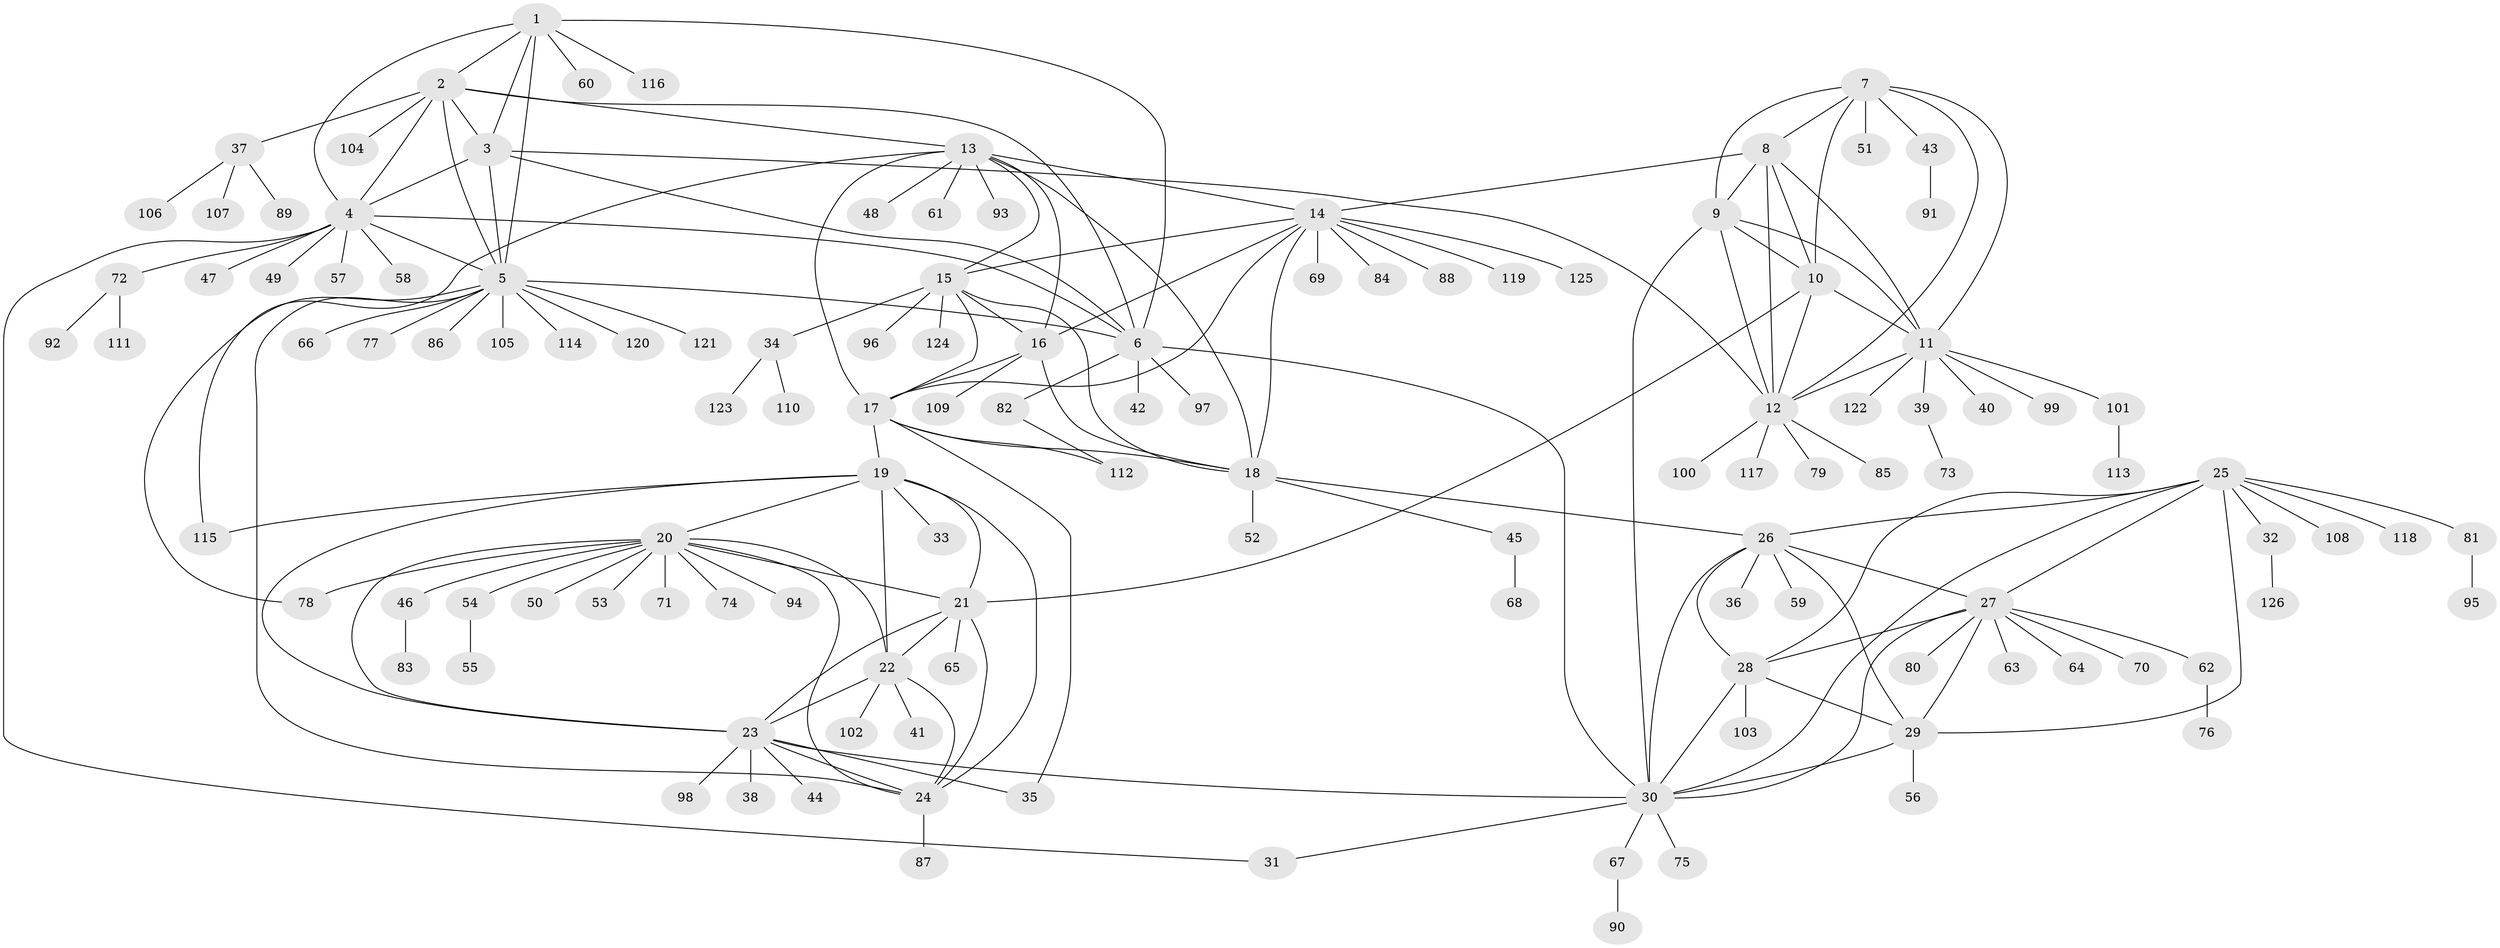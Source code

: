 // coarse degree distribution, {4: 0.06349206349206349, 13: 0.015873015873015872, 7: 0.031746031746031744, 10: 0.031746031746031744, 5: 0.031746031746031744, 9: 0.015873015873015872, 6: 0.031746031746031744, 12: 0.015873015873015872, 3: 0.031746031746031744, 2: 0.031746031746031744, 1: 0.6984126984126984}
// Generated by graph-tools (version 1.1) at 2025/19/03/04/25 18:19:50]
// undirected, 126 vertices, 186 edges
graph export_dot {
graph [start="1"]
  node [color=gray90,style=filled];
  1;
  2;
  3;
  4;
  5;
  6;
  7;
  8;
  9;
  10;
  11;
  12;
  13;
  14;
  15;
  16;
  17;
  18;
  19;
  20;
  21;
  22;
  23;
  24;
  25;
  26;
  27;
  28;
  29;
  30;
  31;
  32;
  33;
  34;
  35;
  36;
  37;
  38;
  39;
  40;
  41;
  42;
  43;
  44;
  45;
  46;
  47;
  48;
  49;
  50;
  51;
  52;
  53;
  54;
  55;
  56;
  57;
  58;
  59;
  60;
  61;
  62;
  63;
  64;
  65;
  66;
  67;
  68;
  69;
  70;
  71;
  72;
  73;
  74;
  75;
  76;
  77;
  78;
  79;
  80;
  81;
  82;
  83;
  84;
  85;
  86;
  87;
  88;
  89;
  90;
  91;
  92;
  93;
  94;
  95;
  96;
  97;
  98;
  99;
  100;
  101;
  102;
  103;
  104;
  105;
  106;
  107;
  108;
  109;
  110;
  111;
  112;
  113;
  114;
  115;
  116;
  117;
  118;
  119;
  120;
  121;
  122;
  123;
  124;
  125;
  126;
  1 -- 2;
  1 -- 3;
  1 -- 4;
  1 -- 5;
  1 -- 6;
  1 -- 60;
  1 -- 116;
  2 -- 3;
  2 -- 4;
  2 -- 5;
  2 -- 6;
  2 -- 13;
  2 -- 37;
  2 -- 104;
  3 -- 4;
  3 -- 5;
  3 -- 6;
  3 -- 12;
  4 -- 5;
  4 -- 6;
  4 -- 31;
  4 -- 47;
  4 -- 49;
  4 -- 57;
  4 -- 58;
  4 -- 72;
  5 -- 6;
  5 -- 24;
  5 -- 66;
  5 -- 77;
  5 -- 78;
  5 -- 86;
  5 -- 105;
  5 -- 114;
  5 -- 120;
  5 -- 121;
  6 -- 30;
  6 -- 42;
  6 -- 82;
  6 -- 97;
  7 -- 8;
  7 -- 9;
  7 -- 10;
  7 -- 11;
  7 -- 12;
  7 -- 43;
  7 -- 51;
  8 -- 9;
  8 -- 10;
  8 -- 11;
  8 -- 12;
  8 -- 14;
  9 -- 10;
  9 -- 11;
  9 -- 12;
  9 -- 30;
  10 -- 11;
  10 -- 12;
  10 -- 21;
  11 -- 12;
  11 -- 39;
  11 -- 40;
  11 -- 99;
  11 -- 101;
  11 -- 122;
  12 -- 79;
  12 -- 85;
  12 -- 100;
  12 -- 117;
  13 -- 14;
  13 -- 15;
  13 -- 16;
  13 -- 17;
  13 -- 18;
  13 -- 48;
  13 -- 61;
  13 -- 93;
  13 -- 115;
  14 -- 15;
  14 -- 16;
  14 -- 17;
  14 -- 18;
  14 -- 69;
  14 -- 84;
  14 -- 88;
  14 -- 119;
  14 -- 125;
  15 -- 16;
  15 -- 17;
  15 -- 18;
  15 -- 34;
  15 -- 96;
  15 -- 124;
  16 -- 17;
  16 -- 18;
  16 -- 109;
  17 -- 18;
  17 -- 19;
  17 -- 35;
  17 -- 112;
  18 -- 26;
  18 -- 45;
  18 -- 52;
  19 -- 20;
  19 -- 21;
  19 -- 22;
  19 -- 23;
  19 -- 24;
  19 -- 33;
  19 -- 115;
  20 -- 21;
  20 -- 22;
  20 -- 23;
  20 -- 24;
  20 -- 46;
  20 -- 50;
  20 -- 53;
  20 -- 54;
  20 -- 71;
  20 -- 74;
  20 -- 78;
  20 -- 94;
  21 -- 22;
  21 -- 23;
  21 -- 24;
  21 -- 65;
  22 -- 23;
  22 -- 24;
  22 -- 41;
  22 -- 102;
  23 -- 24;
  23 -- 30;
  23 -- 35;
  23 -- 38;
  23 -- 44;
  23 -- 98;
  24 -- 87;
  25 -- 26;
  25 -- 27;
  25 -- 28;
  25 -- 29;
  25 -- 30;
  25 -- 32;
  25 -- 81;
  25 -- 108;
  25 -- 118;
  26 -- 27;
  26 -- 28;
  26 -- 29;
  26 -- 30;
  26 -- 36;
  26 -- 59;
  27 -- 28;
  27 -- 29;
  27 -- 30;
  27 -- 62;
  27 -- 63;
  27 -- 64;
  27 -- 70;
  27 -- 80;
  28 -- 29;
  28 -- 30;
  28 -- 103;
  29 -- 30;
  29 -- 56;
  30 -- 31;
  30 -- 67;
  30 -- 75;
  32 -- 126;
  34 -- 110;
  34 -- 123;
  37 -- 89;
  37 -- 106;
  37 -- 107;
  39 -- 73;
  43 -- 91;
  45 -- 68;
  46 -- 83;
  54 -- 55;
  62 -- 76;
  67 -- 90;
  72 -- 92;
  72 -- 111;
  81 -- 95;
  82 -- 112;
  101 -- 113;
}
